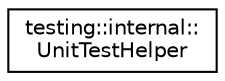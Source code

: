 digraph "Иерархия классов. Графический вид."
{
 // LATEX_PDF_SIZE
  edge [fontname="Helvetica",fontsize="10",labelfontname="Helvetica",labelfontsize="10"];
  node [fontname="Helvetica",fontsize="10",shape=record];
  rankdir="LR";
  Node0 [label="testing::internal::\lUnitTestHelper",height=0.2,width=0.4,color="black", fillcolor="white", style="filled",URL="$classtesting_1_1internal_1_1UnitTestHelper.html",tooltip=" "];
}
